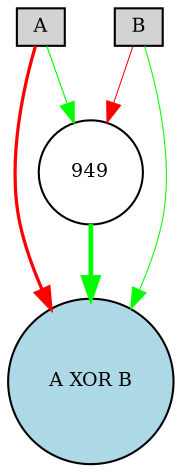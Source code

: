 digraph {
	node [fontsize=9 height=0.2 shape=circle width=0.2]
	A [fillcolor=lightgray shape=box style=filled]
	B [fillcolor=lightgray shape=box style=filled]
	"A XOR B" [fillcolor=lightblue style=filled]
	949 [fillcolor=white style=filled]
	B -> 949 [color=red penwidth=0.4897646243677706 style=solid]
	A -> "A XOR B" [color=red penwidth=1.5564309349078318 style=solid]
	B -> "A XOR B" [color=green penwidth=0.5097079885139759 style=solid]
	A -> 949 [color=green penwidth=0.5407394274341619 style=solid]
	949 -> "A XOR B" [color=green penwidth=2.2658886527907316 style=solid]
}
